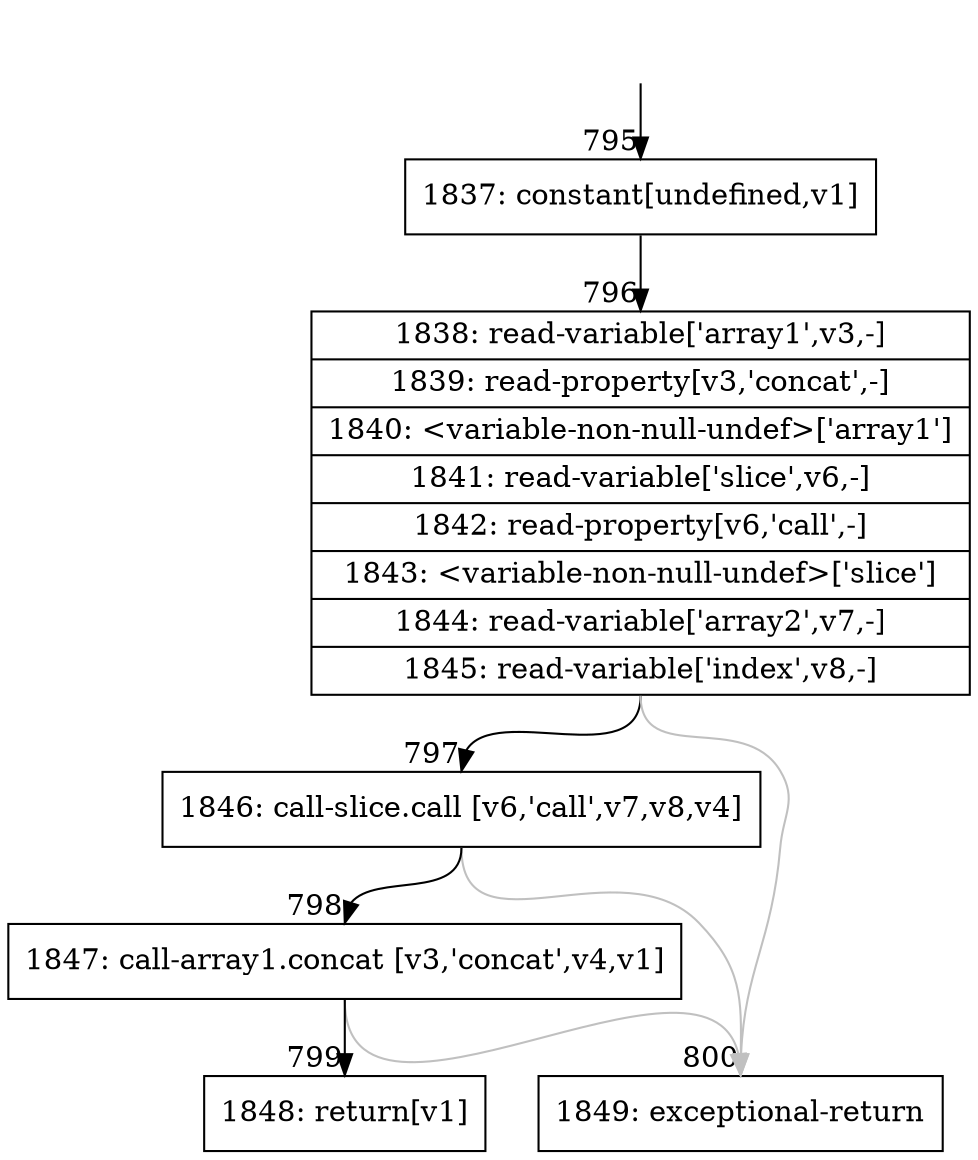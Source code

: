digraph {
rankdir="TD"
BB_entry58[shape=none,label=""];
BB_entry58 -> BB795 [tailport=s, headport=n, headlabel="    795"]
BB795 [shape=record label="{1837: constant[undefined,v1]}" ] 
BB795 -> BB796 [tailport=s, headport=n, headlabel="      796"]
BB796 [shape=record label="{1838: read-variable['array1',v3,-]|1839: read-property[v3,'concat',-]|1840: \<variable-non-null-undef\>['array1']|1841: read-variable['slice',v6,-]|1842: read-property[v6,'call',-]|1843: \<variable-non-null-undef\>['slice']|1844: read-variable['array2',v7,-]|1845: read-variable['index',v8,-]}" ] 
BB796 -> BB797 [tailport=s, headport=n, headlabel="      797"]
BB796 -> BB800 [tailport=s, headport=n, color=gray, headlabel="      800"]
BB797 [shape=record label="{1846: call-slice.call [v6,'call',v7,v8,v4]}" ] 
BB797 -> BB798 [tailport=s, headport=n, headlabel="      798"]
BB797 -> BB800 [tailport=s, headport=n, color=gray]
BB798 [shape=record label="{1847: call-array1.concat [v3,'concat',v4,v1]}" ] 
BB798 -> BB799 [tailport=s, headport=n, headlabel="      799"]
BB798 -> BB800 [tailport=s, headport=n, color=gray]
BB799 [shape=record label="{1848: return[v1]}" ] 
BB800 [shape=record label="{1849: exceptional-return}" ] 
//#$~ 1128
}
